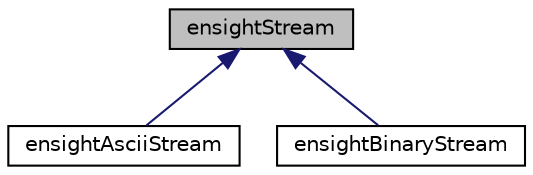 digraph "ensightStream"
{
  bgcolor="transparent";
  edge [fontname="Helvetica",fontsize="10",labelfontname="Helvetica",labelfontsize="10"];
  node [fontname="Helvetica",fontsize="10",shape=record];
  Node1 [label="ensightStream",height=0.2,width=0.4,color="black", fillcolor="grey75", style="filled", fontcolor="black"];
  Node1 -> Node2 [dir="back",color="midnightblue",fontsize="10",style="solid",fontname="Helvetica"];
  Node2 [label="ensightAsciiStream",height=0.2,width=0.4,color="black",URL="$a00653.html"];
  Node1 -> Node3 [dir="back",color="midnightblue",fontsize="10",style="solid",fontname="Helvetica"];
  Node3 [label="ensightBinaryStream",height=0.2,width=0.4,color="black",URL="$a00654.html"];
}
